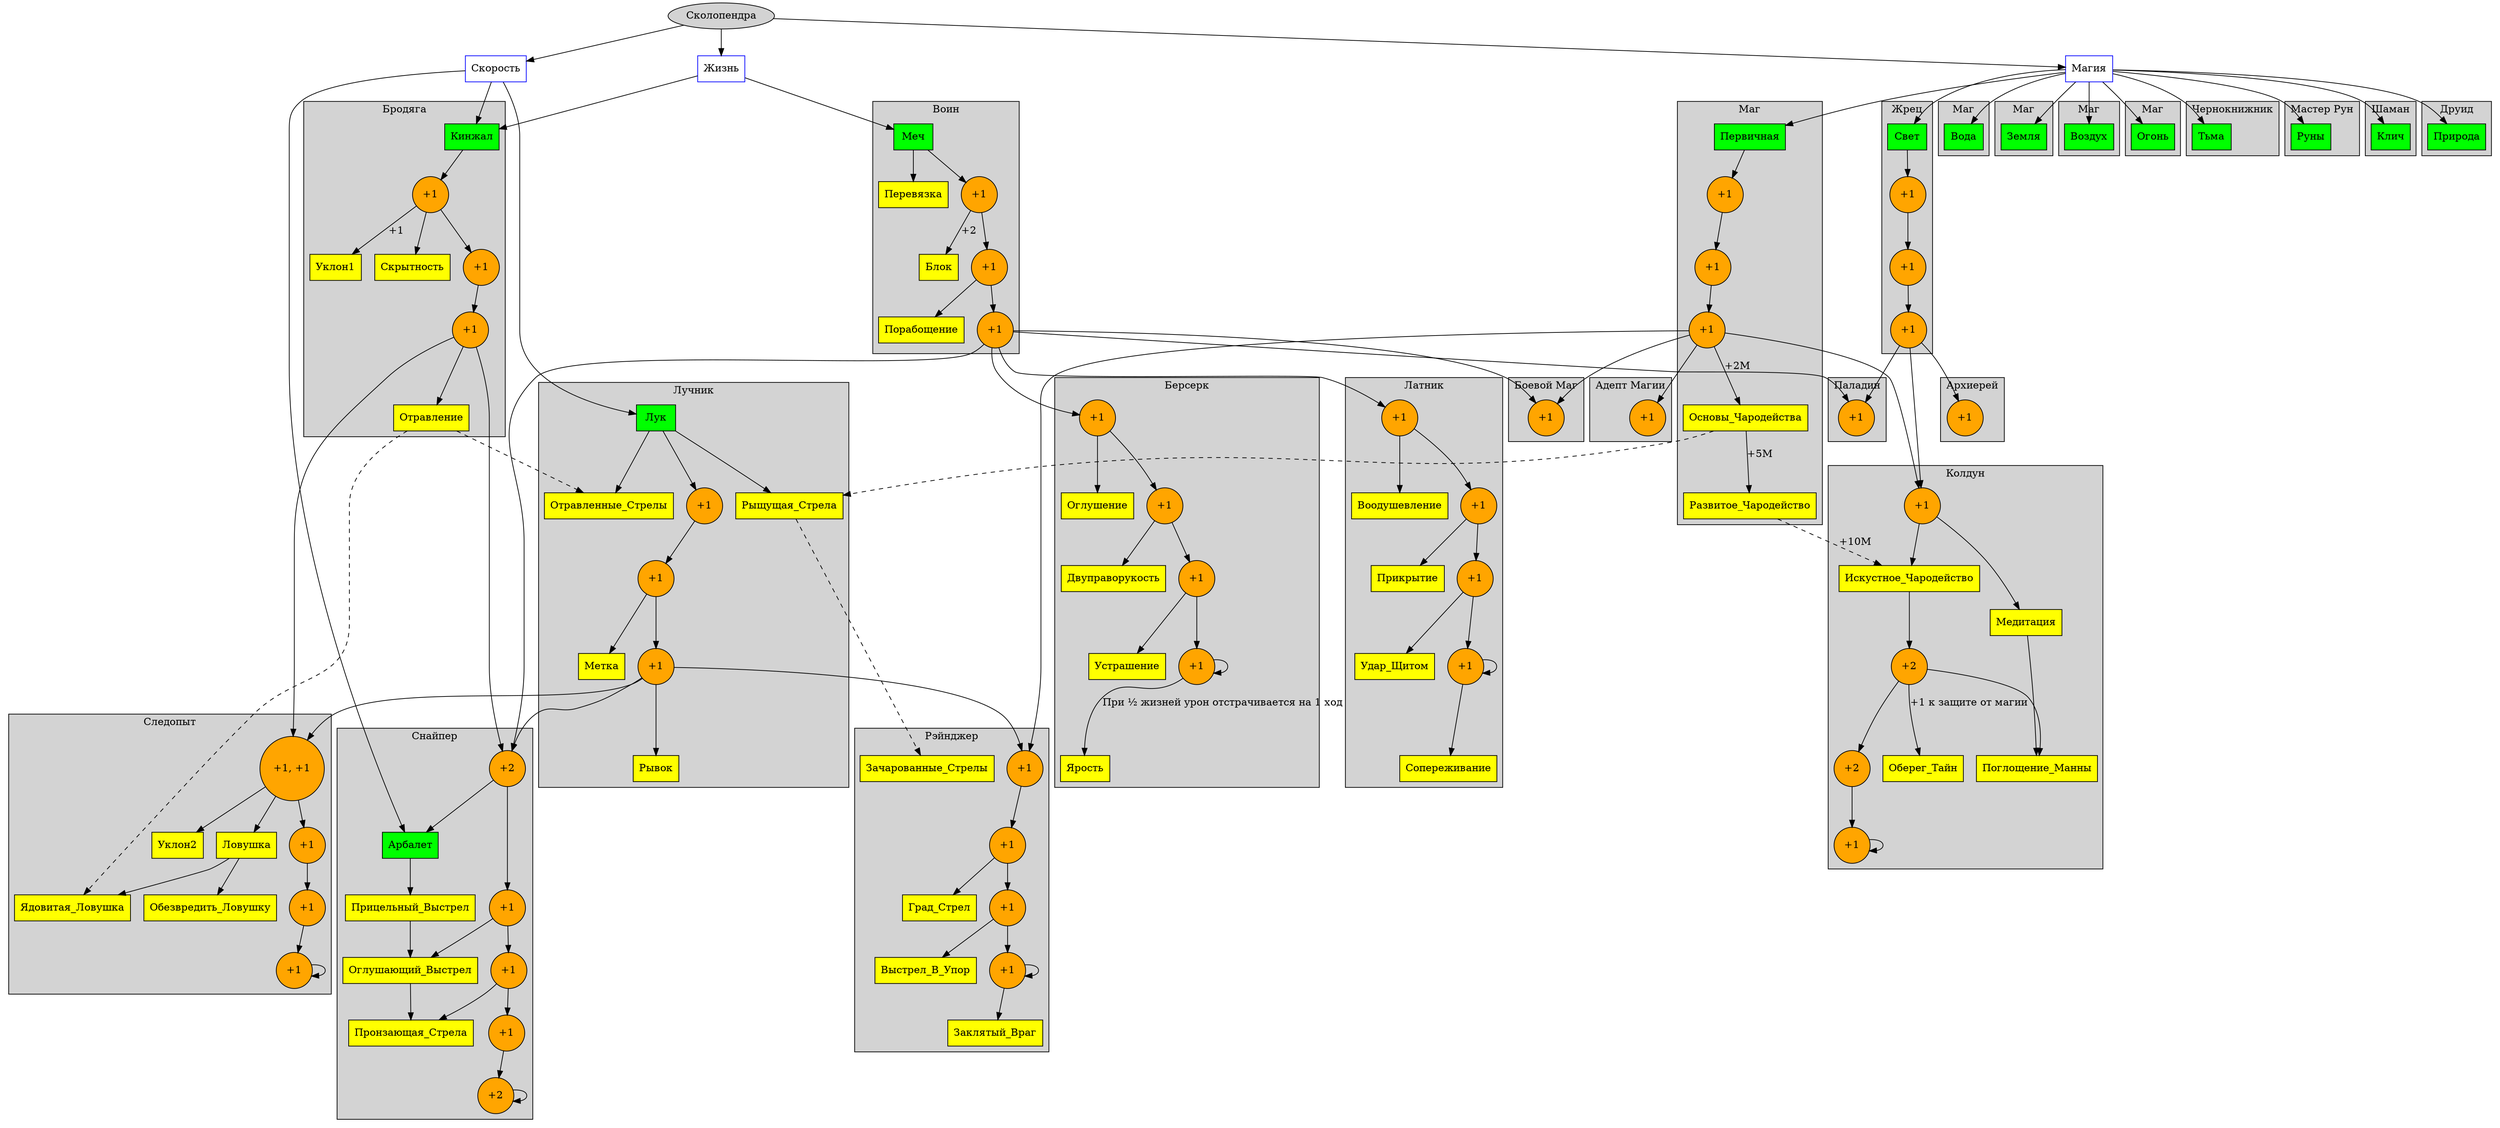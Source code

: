 strict digraph {
	node [shape=oval, style=filled];
	Сколопендра;
	
	node [style=solid, shape=box, color=blue];
	Скорость; Жизнь; Магия;

	node [style=filled, color=black, fillcolor=green];
	Меч; Кинжал; Лук; Арбалет; Первичная; Вода; Земля; Воздух;
	Огонь; Свет; Тьма; Руны; Клич; Природа;

	node [fillcolor=yellow];
	Перевязка; Блок; Порабощение;
	Воодушевление; Прикрытие; Удар_Щитом; Сопереживание;
	Оглушение; Двуправорукость; Устрашение; Ярость;
	Уклон1; Скрытность; Отравление;
	Метка; Рывок; Отравленные_Стрелы; Рыщущая_Стрела;
	Уклон2;	Ловушка; Ядовитая_Ловушка; Обезвредить_Ловушку;
	Прицельный_Выстрел; Оглушающий_Выстрел; Пронзающая_Стрела;
	Основы_Чародейства; Развитое_Чародейство;
	Зачарованные_Стрелы; Град_Стрел; Выстрел_В_Упор; Заклятый_Враг;
	Искустное_Чародейство; Медитация; Поглощение_Манны; Оберег_Тайн;

	node [label="+1", fillcolor=orange, shape=circle];

	Сколопендра -> Скорость;
	Сколопендра -> Жизнь;
	Сколопендра -> Магия;

	Жизнь -> Меч;
	Жизнь -> Кинжал;

	Скорость -> Лук;
	Скорость -> Арбалет;
	Скорость -> Кинжал;

	Магия -> Первичная;
	Магия -> Вода;
	Магия -> Земля;
	Магия -> Воздух;
	Магия -> Огонь;
	Магия -> Свет;
	Магия -> Тьма;
	Магия -> Руны;
	Магия -> Клич;
	Магия -> Природа;

	style=filled;
	subgraph cluster_warior {
		label="Воин";
		Меч -> w1 -> w2 -> w3;
		Меч -> Перевязка;
		w1 -> Блок [label="+2"];
		w2 -> Порабощение;
	}
	subgraph cluster_armorcladwarior {
		label="Латник";
		w3 -> c1 -> c2 -> c3 -> c4 -> c4;
		c1 -> Воодушевление;
		c2 -> Прикрытие;
		c3 -> Удар_Щитом;
		c4 -> Сопереживание;
	}
	subgraph cluster_berserk {
		label="Берсерк";
		w3 -> b1 -> b2 -> b3 -> b4 -> b4;
		b1 -> Оглушение;
		b2 -> Двуправорукость;
		b3 -> Устрашение;
		b4 -> Ярость [label="При ½ жизней урон отстрачивается на 1 ход"];
	}
	subgraph cluster_vagrant {
		label="Бродяга";
		Кинжал -> v1 -> v2 -> v3;
		v1 -> Уклон1 [label="+1"];
		v1 -> Скрытность;
		v3 -> Отравление;
	}
	Отравление -> Ядовитая_Ловушка [style=dashed];
	subgraph cluster_archer {
		label="Лучник";
		Лук -> a1 -> a2 -> a3;
		a2 -> Метка;
		a3 -> Рывок;
		Лук -> Отравленные_Стрелы;
		Лук -> Рыщущая_Стрела;
	}
	Отравление -> Отравленные_Стрелы [style=dashed];
	subgraph cluster_pathfinder {
		label="Следопыт";
		v3 -> p1;
		a3 -> p1 -> p2 -> p3 -> p4 -> p4;
		p1 [label="+1, +1"];
		p1 -> Уклон2;
		p1 -> Ловушка;
		Ловушка -> Ядовитая_Ловушка;
		Ловушка -> Обезвредить_Ловушку;
	}
	subgraph cluster_sniper {
		label="Снайпер";
		a3 -> s1 -> s2 -> s3 -> s4 -> s5 -> s5;
		s1 [label="+2"];
		s5 [label="+2"];
		s1 -> Арбалет;
		Арбалет -> Прицельный_Выстрел -> Оглушающий_Выстрел;
		s2 -> Оглушающий_Выстрел -> Пронзающая_Стрела;
		s3 -> Пронзающая_Стрела;
	}
	subgraph cluster_mage {
		label="Маг";
		Первичная -> m1 -> m2 -> m3;
		m3 -> Основы_Чародейства [label="+2М"];
		Основы_Чародейства -> Развитое_Чародейство [label="+5M"];
	}
	Основы_Чародейства -> Рыщущая_Стрела [style=dashed];
	subgraph cluster_ranger {
		label="Рэйнджер";
		m3 -> r1;
		a3 -> r1 -> r2 -> r3 -> r4 -> r4;
		Зачарованные_Стрелы;
		r2 -> Град_Стрел;
		r3 -> Выстрел_В_Упор;
		r4 -> Заклятый_Враг;
	}
	Рыщущая_Стрела -> Зачарованные_Стрелы [style=dashed];
	subgraph cluster_flamen {
		label="Жрец";
		Свет -> f1 -> f2 -> f3;
	}
	subgraph cluster_witcher {
		label="Колдун";
		m3 -> k1;
		f3 -> k1;
		k2 -> k3 -> k4 -> k4;
		k2 [label="+2"];
		k3 [label="+2"];
		k1 -> Искустное_Чародейство -> k2;
		k1 -> Медитация; // Есть магия с тем же названием
		Медитация -> Поглощение_Манны;
		k2 -> Поглощение_Манны;
		k2 -> Оберег_Тайн [label="+1 к защите от магии"];
		
	}
	Развитое_Чародейство -> Искустное_Чародейство [style=dashed, label="+10М"];
	subgraph cluster_dispel {
		label="Чернокнижник";
		Тьма;
	}
	subgraph cluster_assasin {
		label="Ассасин";
		v3 -> s1;
		w3 -> s1
	}
	subgraph cluster_paladin {
		label="Паладин";
		w3 -> l1;
		f3 -> l1;
	}
	subgraph cluster_warmage {
		label="Боевой Маг";
		w3 -> g1;
		m3 -> g1;
	}
	subgraph cluster_arcflamen {
		label="Архиерей";
		f3 -> F3;
	}
	subgraph cluster_arcmage {
		label="Адепт Магии";
		m3 -> M3;
	}
	subgraph cluster_druid {
		label="Друид";
		Природа;
	}
	subgraph cluster_shaman {
		label="Шаман";
		Клич;
	}
	subgraph cluster_firemage {
		label="Маг";
		Огонь;
	}
	subgraph cluster_watermage {
		label="Маг";
		Вода;
	}
	subgraph cluster_earthmage {
		label="Маг";
		Земля;
	}
	subgraph cluster_airmage {
		label="Маг";
		Воздух;
	}
	subgraph cluster_runicmaster {
		label="Мастер Рун";
		Руны;
	}
}
